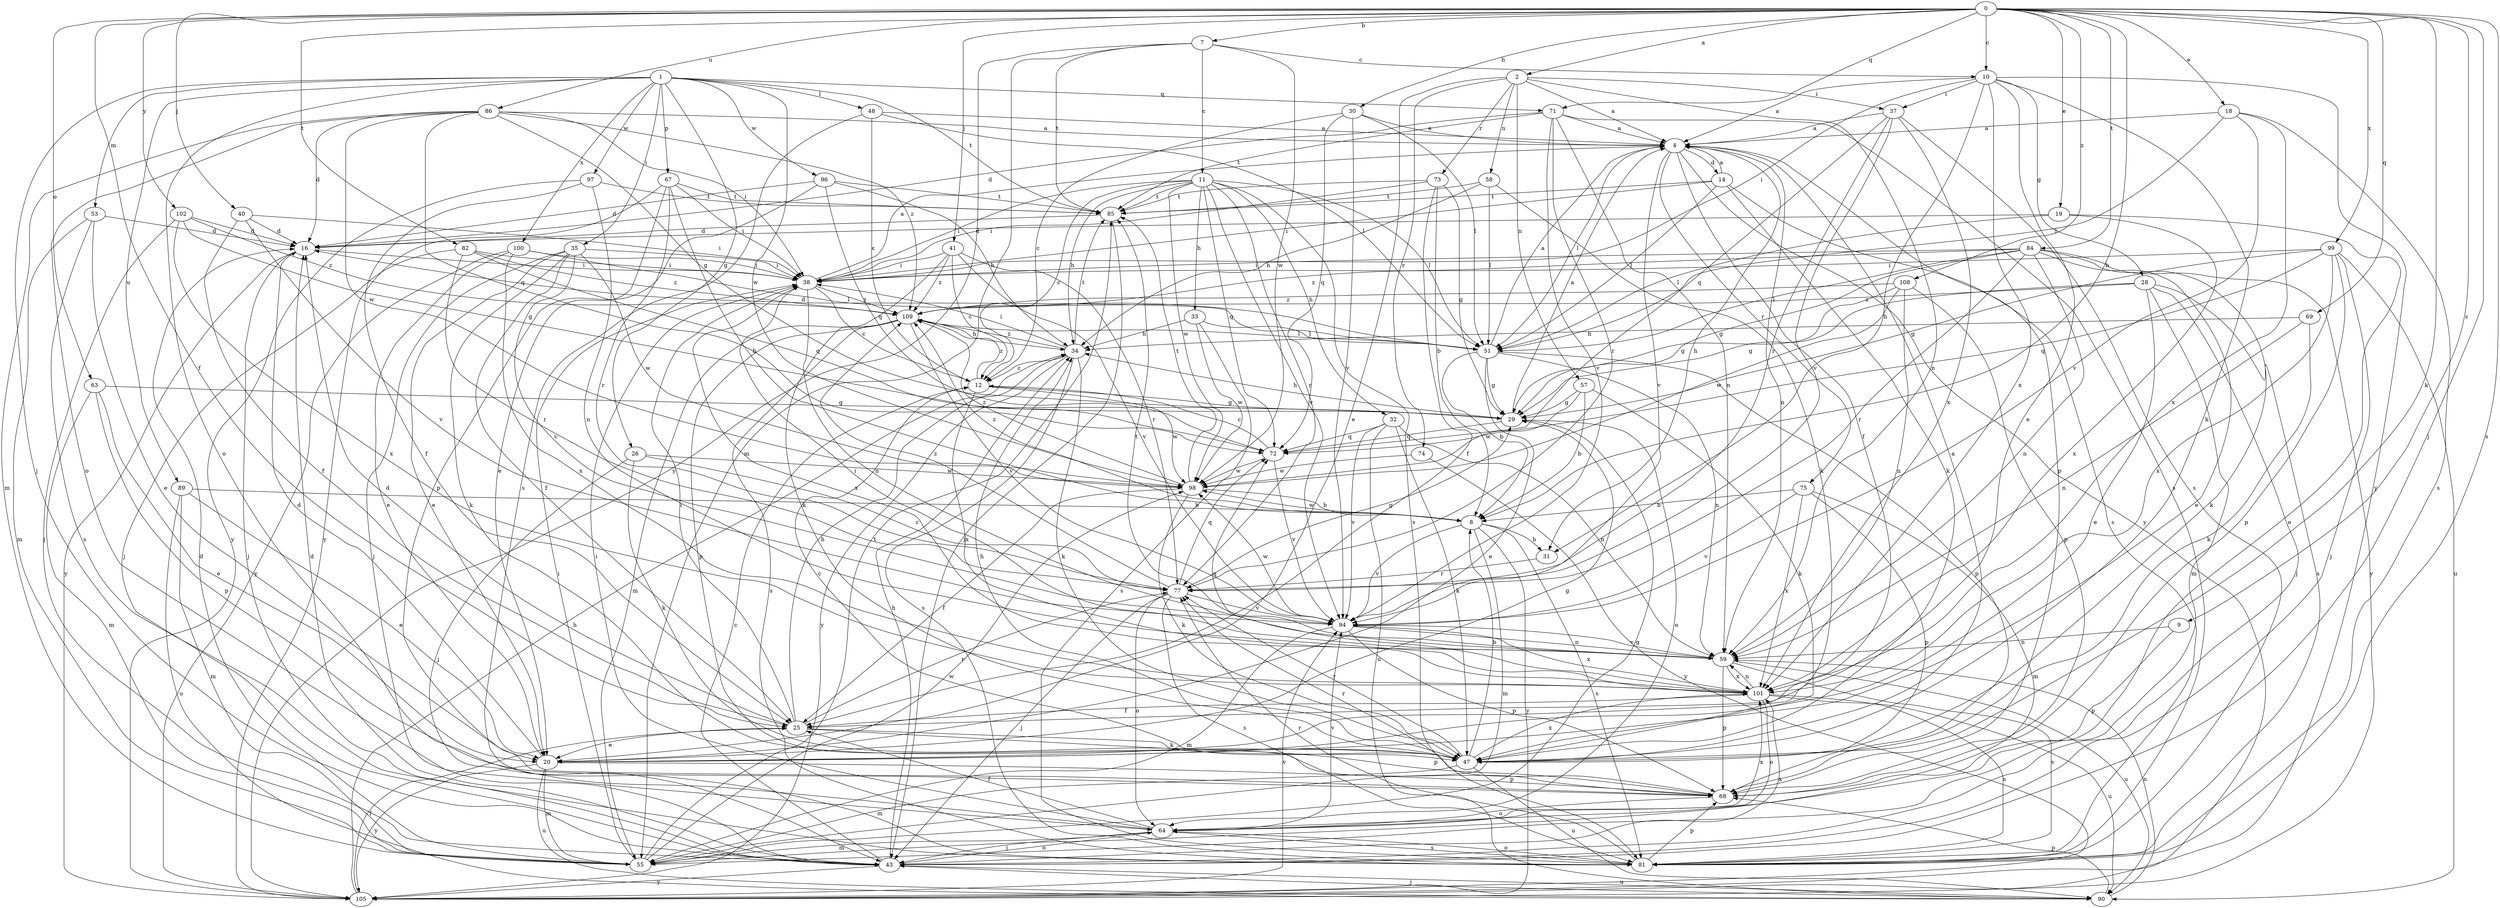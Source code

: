 strict digraph  {
0;
1;
2;
4;
7;
8;
9;
10;
11;
12;
14;
16;
18;
19;
20;
25;
26;
28;
29;
30;
31;
32;
33;
34;
35;
37;
38;
40;
41;
43;
47;
48;
51;
53;
55;
57;
58;
59;
63;
64;
67;
68;
69;
71;
72;
73;
74;
75;
77;
81;
82;
84;
85;
86;
89;
90;
94;
96;
97;
98;
99;
100;
101;
102;
105;
108;
109;
0 -> 2  [label=a];
0 -> 7  [label=b];
0 -> 8  [label=b];
0 -> 9  [label=c];
0 -> 10  [label=c];
0 -> 18  [label=e];
0 -> 19  [label=e];
0 -> 25  [label=f];
0 -> 30  [label=h];
0 -> 40  [label=j];
0 -> 41  [label=j];
0 -> 43  [label=j];
0 -> 47  [label=k];
0 -> 63  [label=o];
0 -> 69  [label=q];
0 -> 71  [label=q];
0 -> 81  [label=s];
0 -> 82  [label=t];
0 -> 84  [label=t];
0 -> 86  [label=u];
0 -> 99  [label=x];
0 -> 102  [label=y];
0 -> 108  [label=z];
1 -> 26  [label=g];
1 -> 35  [label=i];
1 -> 43  [label=j];
1 -> 48  [label=l];
1 -> 53  [label=m];
1 -> 64  [label=o];
1 -> 67  [label=p];
1 -> 71  [label=q];
1 -> 85  [label=t];
1 -> 89  [label=u];
1 -> 96  [label=w];
1 -> 97  [label=w];
1 -> 98  [label=w];
1 -> 100  [label=x];
2 -> 4  [label=a];
2 -> 20  [label=e];
2 -> 37  [label=i];
2 -> 57  [label=n];
2 -> 58  [label=n];
2 -> 59  [label=n];
2 -> 73  [label=r];
2 -> 74  [label=r];
4 -> 14  [label=d];
4 -> 25  [label=f];
4 -> 31  [label=h];
4 -> 51  [label=l];
4 -> 59  [label=n];
4 -> 68  [label=p];
4 -> 75  [label=r];
4 -> 94  [label=v];
4 -> 105  [label=y];
7 -> 10  [label=c];
7 -> 11  [label=c];
7 -> 55  [label=m];
7 -> 85  [label=t];
7 -> 98  [label=w];
7 -> 105  [label=y];
8 -> 31  [label=h];
8 -> 55  [label=m];
8 -> 81  [label=s];
8 -> 94  [label=v];
8 -> 98  [label=w];
8 -> 105  [label=y];
8 -> 109  [label=z];
9 -> 59  [label=n];
9 -> 68  [label=p];
10 -> 4  [label=a];
10 -> 20  [label=e];
10 -> 28  [label=g];
10 -> 31  [label=h];
10 -> 37  [label=i];
10 -> 38  [label=i];
10 -> 47  [label=k];
10 -> 101  [label=x];
10 -> 105  [label=y];
11 -> 12  [label=c];
11 -> 32  [label=h];
11 -> 33  [label=h];
11 -> 34  [label=h];
11 -> 38  [label=i];
11 -> 51  [label=l];
11 -> 72  [label=q];
11 -> 77  [label=r];
11 -> 81  [label=s];
11 -> 85  [label=t];
11 -> 94  [label=v];
11 -> 98  [label=w];
12 -> 29  [label=g];
12 -> 98  [label=w];
12 -> 101  [label=x];
12 -> 109  [label=z];
14 -> 4  [label=a];
14 -> 38  [label=i];
14 -> 47  [label=k];
14 -> 51  [label=l];
14 -> 81  [label=s];
14 -> 85  [label=t];
16 -> 38  [label=i];
16 -> 43  [label=j];
16 -> 105  [label=y];
18 -> 4  [label=a];
18 -> 51  [label=l];
18 -> 81  [label=s];
18 -> 94  [label=v];
18 -> 101  [label=x];
19 -> 16  [label=d];
19 -> 51  [label=l];
19 -> 64  [label=o];
19 -> 101  [label=x];
20 -> 16  [label=d];
20 -> 29  [label=g];
20 -> 55  [label=m];
20 -> 68  [label=p];
20 -> 90  [label=u];
20 -> 105  [label=y];
25 -> 16  [label=d];
25 -> 20  [label=e];
25 -> 34  [label=h];
25 -> 38  [label=i];
25 -> 47  [label=k];
25 -> 68  [label=p];
25 -> 77  [label=r];
26 -> 43  [label=j];
26 -> 47  [label=k];
26 -> 77  [label=r];
26 -> 98  [label=w];
28 -> 20  [label=e];
28 -> 29  [label=g];
28 -> 43  [label=j];
28 -> 55  [label=m];
28 -> 81  [label=s];
28 -> 109  [label=z];
29 -> 4  [label=a];
29 -> 34  [label=h];
29 -> 64  [label=o];
29 -> 72  [label=q];
30 -> 4  [label=a];
30 -> 12  [label=c];
30 -> 51  [label=l];
30 -> 72  [label=q];
30 -> 94  [label=v];
31 -> 77  [label=r];
32 -> 47  [label=k];
32 -> 59  [label=n];
32 -> 72  [label=q];
32 -> 90  [label=u];
32 -> 94  [label=v];
33 -> 34  [label=h];
33 -> 51  [label=l];
33 -> 81  [label=s];
33 -> 98  [label=w];
34 -> 12  [label=c];
34 -> 38  [label=i];
34 -> 47  [label=k];
34 -> 81  [label=s];
34 -> 85  [label=t];
34 -> 105  [label=y];
34 -> 109  [label=z];
35 -> 20  [label=e];
35 -> 25  [label=f];
35 -> 38  [label=i];
35 -> 43  [label=j];
35 -> 47  [label=k];
35 -> 94  [label=v];
35 -> 98  [label=w];
37 -> 4  [label=a];
37 -> 72  [label=q];
37 -> 77  [label=r];
37 -> 81  [label=s];
37 -> 94  [label=v];
37 -> 101  [label=x];
38 -> 4  [label=a];
38 -> 12  [label=c];
38 -> 59  [label=n];
38 -> 101  [label=x];
38 -> 109  [label=z];
40 -> 16  [label=d];
40 -> 25  [label=f];
40 -> 38  [label=i];
40 -> 94  [label=v];
41 -> 12  [label=c];
41 -> 38  [label=i];
41 -> 47  [label=k];
41 -> 77  [label=r];
41 -> 94  [label=v];
41 -> 109  [label=z];
43 -> 12  [label=c];
43 -> 16  [label=d];
43 -> 34  [label=h];
43 -> 64  [label=o];
43 -> 90  [label=u];
43 -> 101  [label=x];
43 -> 105  [label=y];
47 -> 4  [label=a];
47 -> 8  [label=b];
47 -> 12  [label=c];
47 -> 34  [label=h];
47 -> 55  [label=m];
47 -> 77  [label=r];
47 -> 90  [label=u];
47 -> 101  [label=x];
48 -> 4  [label=a];
48 -> 12  [label=c];
48 -> 51  [label=l];
48 -> 81  [label=s];
51 -> 4  [label=a];
51 -> 8  [label=b];
51 -> 16  [label=d];
51 -> 20  [label=e];
51 -> 29  [label=g];
51 -> 59  [label=n];
51 -> 68  [label=p];
53 -> 16  [label=d];
53 -> 20  [label=e];
53 -> 55  [label=m];
53 -> 81  [label=s];
55 -> 16  [label=d];
55 -> 29  [label=g];
55 -> 38  [label=i];
55 -> 85  [label=t];
55 -> 98  [label=w];
57 -> 8  [label=b];
57 -> 29  [label=g];
57 -> 47  [label=k];
57 -> 98  [label=w];
58 -> 34  [label=h];
58 -> 47  [label=k];
58 -> 51  [label=l];
58 -> 85  [label=t];
59 -> 38  [label=i];
59 -> 68  [label=p];
59 -> 81  [label=s];
59 -> 85  [label=t];
59 -> 90  [label=u];
59 -> 94  [label=v];
59 -> 101  [label=x];
63 -> 20  [label=e];
63 -> 29  [label=g];
63 -> 55  [label=m];
63 -> 68  [label=p];
64 -> 25  [label=f];
64 -> 38  [label=i];
64 -> 43  [label=j];
64 -> 55  [label=m];
64 -> 81  [label=s];
64 -> 94  [label=v];
64 -> 101  [label=x];
67 -> 8  [label=b];
67 -> 20  [label=e];
67 -> 38  [label=i];
67 -> 77  [label=r];
67 -> 85  [label=t];
67 -> 105  [label=y];
68 -> 64  [label=o];
68 -> 77  [label=r];
69 -> 34  [label=h];
69 -> 47  [label=k];
69 -> 59  [label=n];
71 -> 4  [label=a];
71 -> 16  [label=d];
71 -> 59  [label=n];
71 -> 77  [label=r];
71 -> 81  [label=s];
71 -> 85  [label=t];
71 -> 94  [label=v];
72 -> 12  [label=c];
72 -> 94  [label=v];
72 -> 98  [label=w];
73 -> 8  [label=b];
73 -> 25  [label=f];
73 -> 29  [label=g];
73 -> 38  [label=i];
73 -> 85  [label=t];
74 -> 98  [label=w];
74 -> 105  [label=y];
75 -> 8  [label=b];
75 -> 55  [label=m];
75 -> 68  [label=p];
75 -> 94  [label=v];
75 -> 101  [label=x];
77 -> 29  [label=g];
77 -> 43  [label=j];
77 -> 64  [label=o];
77 -> 72  [label=q];
77 -> 81  [label=s];
77 -> 94  [label=v];
77 -> 109  [label=z];
81 -> 64  [label=o];
81 -> 68  [label=p];
81 -> 77  [label=r];
82 -> 38  [label=i];
82 -> 43  [label=j];
82 -> 72  [label=q];
82 -> 77  [label=r];
82 -> 109  [label=z];
84 -> 20  [label=e];
84 -> 29  [label=g];
84 -> 38  [label=i];
84 -> 47  [label=k];
84 -> 51  [label=l];
84 -> 59  [label=n];
84 -> 77  [label=r];
84 -> 105  [label=y];
84 -> 109  [label=z];
85 -> 16  [label=d];
85 -> 43  [label=j];
86 -> 4  [label=a];
86 -> 16  [label=d];
86 -> 29  [label=g];
86 -> 38  [label=i];
86 -> 55  [label=m];
86 -> 64  [label=o];
86 -> 72  [label=q];
86 -> 98  [label=w];
86 -> 109  [label=z];
89 -> 8  [label=b];
89 -> 20  [label=e];
89 -> 55  [label=m];
89 -> 90  [label=u];
90 -> 43  [label=j];
90 -> 59  [label=n];
90 -> 68  [label=p];
94 -> 55  [label=m];
94 -> 59  [label=n];
94 -> 68  [label=p];
94 -> 98  [label=w];
94 -> 101  [label=x];
96 -> 16  [label=d];
96 -> 34  [label=h];
96 -> 68  [label=p];
96 -> 72  [label=q];
96 -> 85  [label=t];
97 -> 25  [label=f];
97 -> 59  [label=n];
97 -> 85  [label=t];
97 -> 105  [label=y];
98 -> 8  [label=b];
98 -> 25  [label=f];
98 -> 47  [label=k];
98 -> 85  [label=t];
98 -> 109  [label=z];
99 -> 29  [label=g];
99 -> 38  [label=i];
99 -> 43  [label=j];
99 -> 68  [label=p];
99 -> 72  [label=q];
99 -> 90  [label=u];
99 -> 101  [label=x];
100 -> 20  [label=e];
100 -> 38  [label=i];
100 -> 51  [label=l];
100 -> 101  [label=x];
100 -> 105  [label=y];
101 -> 25  [label=f];
101 -> 59  [label=n];
101 -> 64  [label=o];
101 -> 72  [label=q];
101 -> 81  [label=s];
101 -> 90  [label=u];
102 -> 16  [label=d];
102 -> 29  [label=g];
102 -> 43  [label=j];
102 -> 101  [label=x];
102 -> 109  [label=z];
105 -> 25  [label=f];
105 -> 34  [label=h];
105 -> 94  [label=v];
108 -> 29  [label=g];
108 -> 59  [label=n];
108 -> 68  [label=p];
108 -> 98  [label=w];
108 -> 109  [label=z];
109 -> 34  [label=h];
109 -> 51  [label=l];
109 -> 55  [label=m];
109 -> 68  [label=p];
109 -> 81  [label=s];
109 -> 94  [label=v];
}
